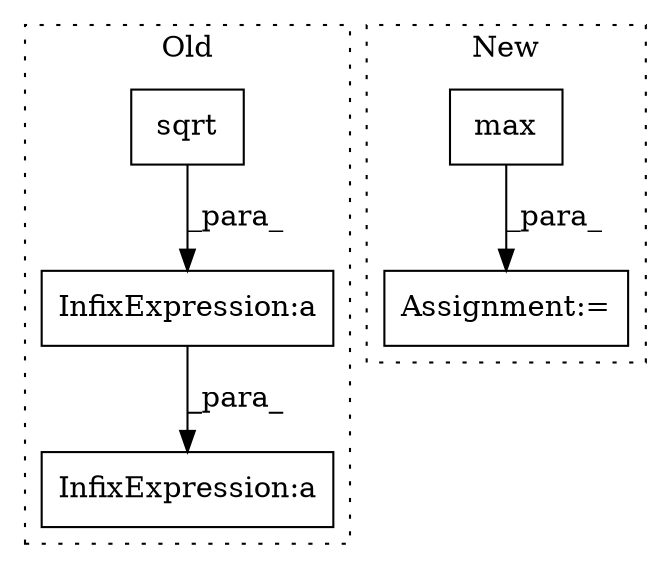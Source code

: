digraph G {
subgraph cluster0 {
1 [label="sqrt" a="32" s="1643,1670" l="5,1" shape="box"];
3 [label="InfixExpression:a" a="27" s="1679" l="3" shape="box"];
5 [label="InfixExpression:a" a="27" s="1672" l="3" shape="box"];
label = "Old";
style="dotted";
}
subgraph cluster1 {
2 [label="max" a="32" s="1734" l="5" shape="box"];
4 [label="Assignment:=" a="7" s="1968" l="1" shape="box"];
label = "New";
style="dotted";
}
1 -> 5 [label="_para_"];
2 -> 4 [label="_para_"];
5 -> 3 [label="_para_"];
}